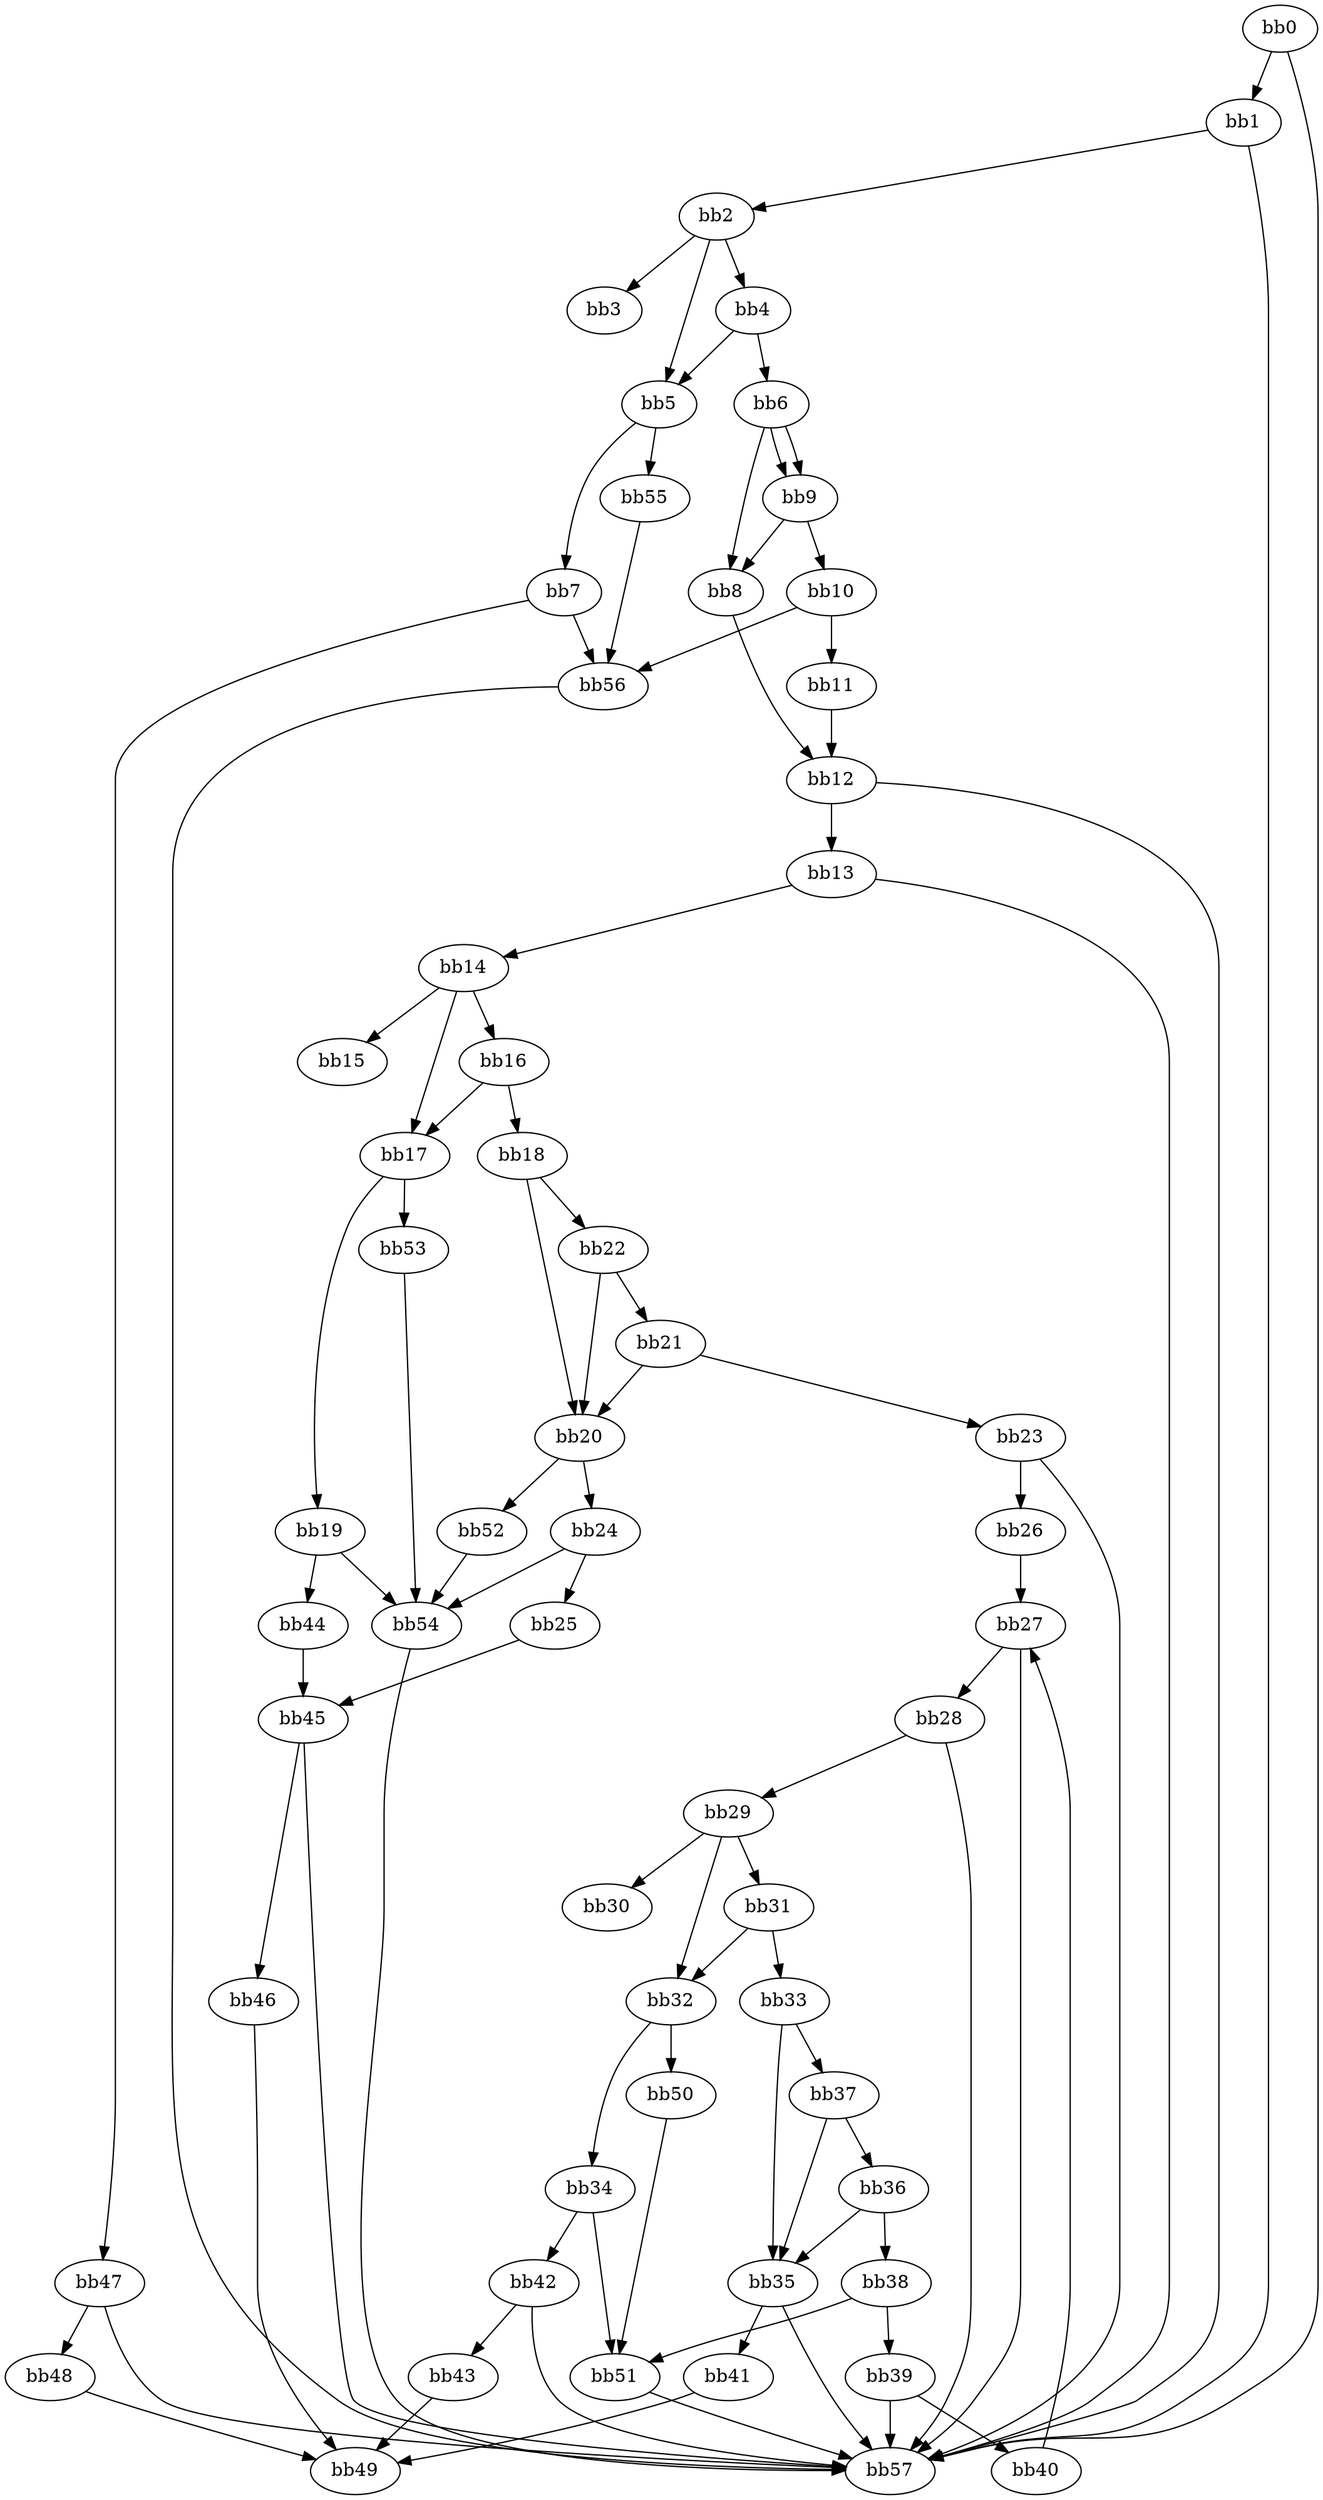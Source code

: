 digraph {
    0 [ label = "bb0\l" ]
    1 [ label = "bb1\l" ]
    2 [ label = "bb2\l" ]
    3 [ label = "bb3\l" ]
    4 [ label = "bb4\l" ]
    5 [ label = "bb5\l" ]
    6 [ label = "bb6\l" ]
    7 [ label = "bb7\l" ]
    8 [ label = "bb8\l" ]
    9 [ label = "bb9\l" ]
    10 [ label = "bb10\l" ]
    11 [ label = "bb11\l" ]
    12 [ label = "bb12\l" ]
    13 [ label = "bb13\l" ]
    14 [ label = "bb14\l" ]
    15 [ label = "bb15\l" ]
    16 [ label = "bb16\l" ]
    17 [ label = "bb17\l" ]
    18 [ label = "bb18\l" ]
    19 [ label = "bb19\l" ]
    20 [ label = "bb20\l" ]
    21 [ label = "bb21\l" ]
    22 [ label = "bb22\l" ]
    23 [ label = "bb23\l" ]
    24 [ label = "bb24\l" ]
    25 [ label = "bb25\l" ]
    26 [ label = "bb26\l" ]
    27 [ label = "bb27\l" ]
    28 [ label = "bb28\l" ]
    29 [ label = "bb29\l" ]
    30 [ label = "bb30\l" ]
    31 [ label = "bb31\l" ]
    32 [ label = "bb32\l" ]
    33 [ label = "bb33\l" ]
    34 [ label = "bb34\l" ]
    35 [ label = "bb35\l" ]
    36 [ label = "bb36\l" ]
    37 [ label = "bb37\l" ]
    38 [ label = "bb38\l" ]
    39 [ label = "bb39\l" ]
    40 [ label = "bb40\l" ]
    41 [ label = "bb41\l" ]
    42 [ label = "bb42\l" ]
    43 [ label = "bb43\l" ]
    44 [ label = "bb44\l" ]
    45 [ label = "bb45\l" ]
    46 [ label = "bb46\l" ]
    47 [ label = "bb47\l" ]
    48 [ label = "bb48\l" ]
    49 [ label = "bb49\l" ]
    50 [ label = "bb50\l" ]
    51 [ label = "bb51\l" ]
    52 [ label = "bb52\l" ]
    53 [ label = "bb53\l" ]
    54 [ label = "bb54\l" ]
    55 [ label = "bb55\l" ]
    56 [ label = "bb56\l" ]
    57 [ label = "bb57\l" ]
    0 -> 1 [ ]
    0 -> 57 [ ]
    1 -> 2 [ ]
    1 -> 57 [ ]
    2 -> 3 [ ]
    2 -> 4 [ ]
    2 -> 5 [ ]
    4 -> 5 [ ]
    4 -> 6 [ ]
    5 -> 7 [ ]
    5 -> 55 [ ]
    6 -> 8 [ ]
    6 -> 9 [ ]
    6 -> 9 [ ]
    7 -> 47 [ ]
    7 -> 56 [ ]
    8 -> 12 [ ]
    9 -> 8 [ ]
    9 -> 10 [ ]
    10 -> 11 [ ]
    10 -> 56 [ ]
    11 -> 12 [ ]
    12 -> 13 [ ]
    12 -> 57 [ ]
    13 -> 14 [ ]
    13 -> 57 [ ]
    14 -> 15 [ ]
    14 -> 16 [ ]
    14 -> 17 [ ]
    16 -> 17 [ ]
    16 -> 18 [ ]
    17 -> 19 [ ]
    17 -> 53 [ ]
    18 -> 20 [ ]
    18 -> 22 [ ]
    19 -> 44 [ ]
    19 -> 54 [ ]
    20 -> 24 [ ]
    20 -> 52 [ ]
    21 -> 20 [ ]
    21 -> 23 [ ]
    22 -> 20 [ ]
    22 -> 21 [ ]
    23 -> 26 [ ]
    23 -> 57 [ ]
    24 -> 25 [ ]
    24 -> 54 [ ]
    25 -> 45 [ ]
    26 -> 27 [ ]
    27 -> 28 [ ]
    27 -> 57 [ ]
    28 -> 29 [ ]
    28 -> 57 [ ]
    29 -> 30 [ ]
    29 -> 31 [ ]
    29 -> 32 [ ]
    31 -> 32 [ ]
    31 -> 33 [ ]
    32 -> 34 [ ]
    32 -> 50 [ ]
    33 -> 35 [ ]
    33 -> 37 [ ]
    34 -> 42 [ ]
    34 -> 51 [ ]
    35 -> 41 [ ]
    35 -> 57 [ ]
    36 -> 35 [ ]
    36 -> 38 [ ]
    37 -> 35 [ ]
    37 -> 36 [ ]
    38 -> 39 [ ]
    38 -> 51 [ ]
    39 -> 40 [ ]
    39 -> 57 [ ]
    40 -> 27 [ ]
    41 -> 49 [ ]
    42 -> 43 [ ]
    42 -> 57 [ ]
    43 -> 49 [ ]
    44 -> 45 [ ]
    45 -> 46 [ ]
    45 -> 57 [ ]
    46 -> 49 [ ]
    47 -> 48 [ ]
    47 -> 57 [ ]
    48 -> 49 [ ]
    50 -> 51 [ ]
    51 -> 57 [ ]
    52 -> 54 [ ]
    53 -> 54 [ ]
    54 -> 57 [ ]
    55 -> 56 [ ]
    56 -> 57 [ ]
}

